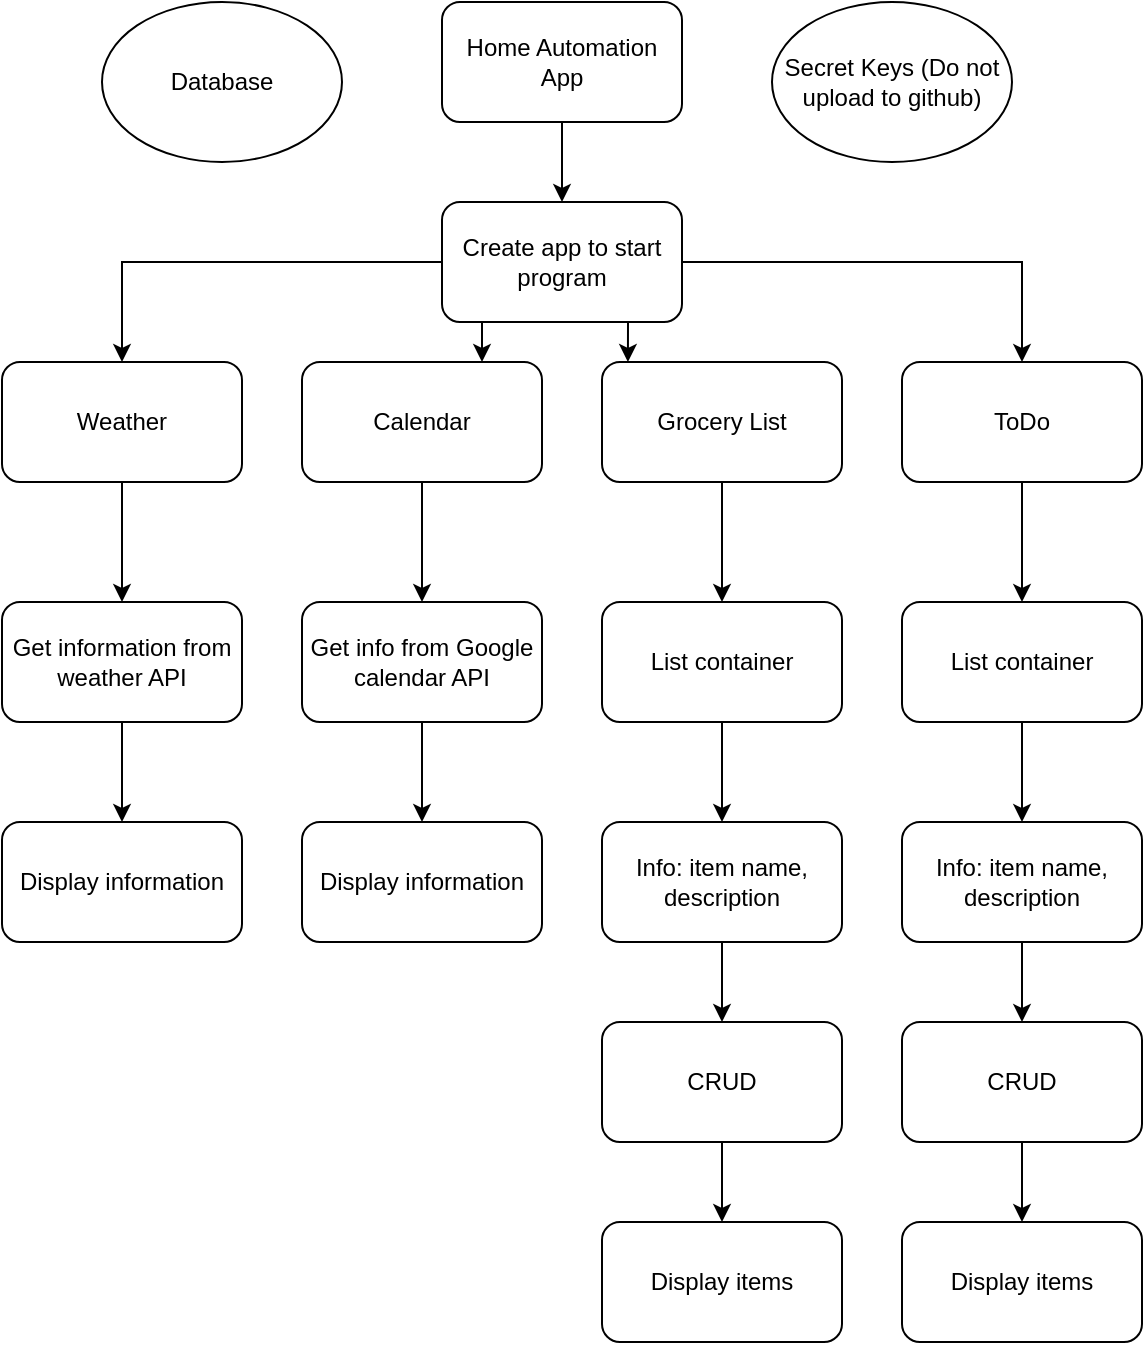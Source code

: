 <mxfile version="13.3.1" type="google"><diagram id="U57mCsvqCf0j3qUWF5SH" name="Page-1"><mxGraphModel dx="582" dy="1553" grid="1" gridSize="10" guides="1" tooltips="1" connect="1" arrows="1" fold="1" page="1" pageScale="1" pageWidth="850" pageHeight="1100" math="0" shadow="0"><root><mxCell id="0"/><mxCell id="1" parent="0"/><mxCell id="IXSaTzdfyVYUUg5dlfVt-25" value="" style="edgeStyle=orthogonalEdgeStyle;rounded=0;orthogonalLoop=1;jettySize=auto;html=1;" parent="1" source="IXSaTzdfyVYUUg5dlfVt-1" target="IXSaTzdfyVYUUg5dlfVt-2" edge="1"><mxGeometry relative="1" as="geometry"/></mxCell><mxCell id="IXSaTzdfyVYUUg5dlfVt-1" value="Home Automation App" style="rounded=1;whiteSpace=wrap;html=1;" parent="1" vertex="1"><mxGeometry x="260" y="60" width="120" height="60" as="geometry"/></mxCell><mxCell id="IXSaTzdfyVYUUg5dlfVt-30" style="edgeStyle=orthogonalEdgeStyle;rounded=0;orthogonalLoop=1;jettySize=auto;html=1;exitX=0.25;exitY=1;exitDx=0;exitDy=0;entryX=0.75;entryY=0;entryDx=0;entryDy=0;" parent="1" source="IXSaTzdfyVYUUg5dlfVt-2" target="IXSaTzdfyVYUUg5dlfVt-5" edge="1"><mxGeometry relative="1" as="geometry"/></mxCell><mxCell id="IXSaTzdfyVYUUg5dlfVt-31" style="edgeStyle=orthogonalEdgeStyle;rounded=0;orthogonalLoop=1;jettySize=auto;html=1;exitX=0.75;exitY=1;exitDx=0;exitDy=0;entryX=0.108;entryY=0;entryDx=0;entryDy=0;entryPerimeter=0;" parent="1" source="IXSaTzdfyVYUUg5dlfVt-2" target="IXSaTzdfyVYUUg5dlfVt-4" edge="1"><mxGeometry relative="1" as="geometry"/></mxCell><mxCell id="IXSaTzdfyVYUUg5dlfVt-32" style="edgeStyle=orthogonalEdgeStyle;rounded=0;orthogonalLoop=1;jettySize=auto;html=1;exitX=0;exitY=0.5;exitDx=0;exitDy=0;entryX=0.5;entryY=0;entryDx=0;entryDy=0;" parent="1" source="IXSaTzdfyVYUUg5dlfVt-2" target="IXSaTzdfyVYUUg5dlfVt-6" edge="1"><mxGeometry relative="1" as="geometry"/></mxCell><mxCell id="IXSaTzdfyVYUUg5dlfVt-33" style="edgeStyle=orthogonalEdgeStyle;rounded=0;orthogonalLoop=1;jettySize=auto;html=1;exitX=1;exitY=0.5;exitDx=0;exitDy=0;entryX=0.5;entryY=0;entryDx=0;entryDy=0;" parent="1" source="IXSaTzdfyVYUUg5dlfVt-2" target="IXSaTzdfyVYUUg5dlfVt-3" edge="1"><mxGeometry relative="1" as="geometry"/></mxCell><mxCell id="IXSaTzdfyVYUUg5dlfVt-2" value="Create app to start program" style="rounded=1;whiteSpace=wrap;html=1;" parent="1" vertex="1"><mxGeometry x="260" y="160" width="120" height="60" as="geometry"/></mxCell><mxCell id="IXSaTzdfyVYUUg5dlfVt-34" style="edgeStyle=orthogonalEdgeStyle;rounded=0;orthogonalLoop=1;jettySize=auto;html=1;exitX=0.5;exitY=1;exitDx=0;exitDy=0;entryX=0.5;entryY=0;entryDx=0;entryDy=0;" parent="1" source="IXSaTzdfyVYUUg5dlfVt-3" target="IXSaTzdfyVYUUg5dlfVt-11" edge="1"><mxGeometry relative="1" as="geometry"/></mxCell><mxCell id="IXSaTzdfyVYUUg5dlfVt-3" value="ToDo" style="rounded=1;whiteSpace=wrap;html=1;" parent="1" vertex="1"><mxGeometry x="490" y="240" width="120" height="60" as="geometry"/></mxCell><mxCell id="IXSaTzdfyVYUUg5dlfVt-43" style="edgeStyle=orthogonalEdgeStyle;rounded=0;orthogonalLoop=1;jettySize=auto;html=1;exitX=0.5;exitY=1;exitDx=0;exitDy=0;entryX=0.5;entryY=0;entryDx=0;entryDy=0;" parent="1" source="IXSaTzdfyVYUUg5dlfVt-4" target="IXSaTzdfyVYUUg5dlfVt-12" edge="1"><mxGeometry relative="1" as="geometry"/></mxCell><mxCell id="IXSaTzdfyVYUUg5dlfVt-4" value="Grocery List" style="rounded=1;whiteSpace=wrap;html=1;" parent="1" vertex="1"><mxGeometry x="340" y="240" width="120" height="60" as="geometry"/></mxCell><mxCell id="IXSaTzdfyVYUUg5dlfVt-41" style="edgeStyle=orthogonalEdgeStyle;rounded=0;orthogonalLoop=1;jettySize=auto;html=1;exitX=0.5;exitY=1;exitDx=0;exitDy=0;entryX=0.5;entryY=0;entryDx=0;entryDy=0;" parent="1" source="IXSaTzdfyVYUUg5dlfVt-5" target="IXSaTzdfyVYUUg5dlfVt-10" edge="1"><mxGeometry relative="1" as="geometry"/></mxCell><mxCell id="IXSaTzdfyVYUUg5dlfVt-5" value="Calendar" style="rounded=1;whiteSpace=wrap;html=1;" parent="1" vertex="1"><mxGeometry x="190" y="240" width="120" height="60" as="geometry"/></mxCell><mxCell id="IXSaTzdfyVYUUg5dlfVt-39" style="edgeStyle=orthogonalEdgeStyle;rounded=0;orthogonalLoop=1;jettySize=auto;html=1;exitX=0.5;exitY=1;exitDx=0;exitDy=0;entryX=0.5;entryY=0;entryDx=0;entryDy=0;" parent="1" source="IXSaTzdfyVYUUg5dlfVt-6" target="IXSaTzdfyVYUUg5dlfVt-9" edge="1"><mxGeometry relative="1" as="geometry"/></mxCell><mxCell id="IXSaTzdfyVYUUg5dlfVt-6" value="Weather" style="rounded=1;whiteSpace=wrap;html=1;" parent="1" vertex="1"><mxGeometry x="40" y="240" width="120" height="60" as="geometry"/></mxCell><mxCell id="IXSaTzdfyVYUUg5dlfVt-7" value="Database" style="ellipse;whiteSpace=wrap;html=1;" parent="1" vertex="1"><mxGeometry x="90" y="60" width="120" height="80" as="geometry"/></mxCell><mxCell id="IXSaTzdfyVYUUg5dlfVt-8" value="Secret Keys (Do not upload to github)" style="ellipse;whiteSpace=wrap;html=1;" parent="1" vertex="1"><mxGeometry x="425" y="60" width="120" height="80" as="geometry"/></mxCell><mxCell id="IXSaTzdfyVYUUg5dlfVt-40" style="edgeStyle=orthogonalEdgeStyle;rounded=0;orthogonalLoop=1;jettySize=auto;html=1;exitX=0.5;exitY=1;exitDx=0;exitDy=0;entryX=0.5;entryY=0;entryDx=0;entryDy=0;" parent="1" source="IXSaTzdfyVYUUg5dlfVt-9" target="IXSaTzdfyVYUUg5dlfVt-13" edge="1"><mxGeometry relative="1" as="geometry"/></mxCell><mxCell id="IXSaTzdfyVYUUg5dlfVt-9" value="Get information from weather API" style="rounded=1;whiteSpace=wrap;html=1;" parent="1" vertex="1"><mxGeometry x="40" y="360" width="120" height="60" as="geometry"/></mxCell><mxCell id="IXSaTzdfyVYUUg5dlfVt-42" style="edgeStyle=orthogonalEdgeStyle;rounded=0;orthogonalLoop=1;jettySize=auto;html=1;exitX=0.5;exitY=1;exitDx=0;exitDy=0;entryX=0.5;entryY=0;entryDx=0;entryDy=0;" parent="1" source="IXSaTzdfyVYUUg5dlfVt-10" target="IXSaTzdfyVYUUg5dlfVt-14" edge="1"><mxGeometry relative="1" as="geometry"/></mxCell><mxCell id="IXSaTzdfyVYUUg5dlfVt-10" value="Get info from Google calendar API" style="rounded=1;whiteSpace=wrap;html=1;" parent="1" vertex="1"><mxGeometry x="190" y="360" width="120" height="60" as="geometry"/></mxCell><mxCell id="IXSaTzdfyVYUUg5dlfVt-35" style="edgeStyle=orthogonalEdgeStyle;rounded=0;orthogonalLoop=1;jettySize=auto;html=1;exitX=0.5;exitY=1;exitDx=0;exitDy=0;" parent="1" source="IXSaTzdfyVYUUg5dlfVt-11" target="IXSaTzdfyVYUUg5dlfVt-19" edge="1"><mxGeometry relative="1" as="geometry"/></mxCell><mxCell id="IXSaTzdfyVYUUg5dlfVt-11" value="List container" style="rounded=1;whiteSpace=wrap;html=1;" parent="1" vertex="1"><mxGeometry x="490" y="360" width="120" height="60" as="geometry"/></mxCell><mxCell id="IXSaTzdfyVYUUg5dlfVt-44" style="edgeStyle=orthogonalEdgeStyle;rounded=0;orthogonalLoop=1;jettySize=auto;html=1;exitX=0.5;exitY=1;exitDx=0;exitDy=0;entryX=0.5;entryY=0;entryDx=0;entryDy=0;" parent="1" source="IXSaTzdfyVYUUg5dlfVt-12" target="IXSaTzdfyVYUUg5dlfVt-20" edge="1"><mxGeometry relative="1" as="geometry"/></mxCell><mxCell id="IXSaTzdfyVYUUg5dlfVt-12" value="List container" style="rounded=1;whiteSpace=wrap;html=1;" parent="1" vertex="1"><mxGeometry x="340" y="360" width="120" height="60" as="geometry"/></mxCell><mxCell id="IXSaTzdfyVYUUg5dlfVt-13" value="Display information" style="rounded=1;whiteSpace=wrap;html=1;" parent="1" vertex="1"><mxGeometry x="40" y="470" width="120" height="60" as="geometry"/></mxCell><mxCell id="IXSaTzdfyVYUUg5dlfVt-14" value="Display information" style="rounded=1;whiteSpace=wrap;html=1;" parent="1" vertex="1"><mxGeometry x="190" y="470" width="120" height="60" as="geometry"/></mxCell><mxCell id="IXSaTzdfyVYUUg5dlfVt-15" value="Display items" style="rounded=1;whiteSpace=wrap;html=1;" parent="1" vertex="1"><mxGeometry x="490" y="670" width="120" height="60" as="geometry"/></mxCell><mxCell id="IXSaTzdfyVYUUg5dlfVt-16" value="Display items" style="rounded=1;whiteSpace=wrap;html=1;" parent="1" vertex="1"><mxGeometry x="340" y="670" width="120" height="60" as="geometry"/></mxCell><mxCell id="IXSaTzdfyVYUUg5dlfVt-37" style="edgeStyle=orthogonalEdgeStyle;rounded=0;orthogonalLoop=1;jettySize=auto;html=1;exitX=0.5;exitY=1;exitDx=0;exitDy=0;entryX=0.5;entryY=0;entryDx=0;entryDy=0;" parent="1" source="IXSaTzdfyVYUUg5dlfVt-17" target="IXSaTzdfyVYUUg5dlfVt-15" edge="1"><mxGeometry relative="1" as="geometry"/></mxCell><mxCell id="IXSaTzdfyVYUUg5dlfVt-17" value="CRUD" style="rounded=1;whiteSpace=wrap;html=1;" parent="1" vertex="1"><mxGeometry x="490" y="570" width="120" height="60" as="geometry"/></mxCell><mxCell id="IXSaTzdfyVYUUg5dlfVt-38" style="edgeStyle=orthogonalEdgeStyle;rounded=0;orthogonalLoop=1;jettySize=auto;html=1;exitX=0.5;exitY=1;exitDx=0;exitDy=0;entryX=0.5;entryY=0;entryDx=0;entryDy=0;" parent="1" source="IXSaTzdfyVYUUg5dlfVt-18" target="IXSaTzdfyVYUUg5dlfVt-16" edge="1"><mxGeometry relative="1" as="geometry"/></mxCell><mxCell id="IXSaTzdfyVYUUg5dlfVt-18" value="CRUD" style="rounded=1;whiteSpace=wrap;html=1;" parent="1" vertex="1"><mxGeometry x="340" y="570" width="120" height="60" as="geometry"/></mxCell><mxCell id="IXSaTzdfyVYUUg5dlfVt-36" style="edgeStyle=orthogonalEdgeStyle;rounded=0;orthogonalLoop=1;jettySize=auto;html=1;exitX=0.5;exitY=1;exitDx=0;exitDy=0;entryX=0.5;entryY=0;entryDx=0;entryDy=0;" parent="1" source="IXSaTzdfyVYUUg5dlfVt-19" target="IXSaTzdfyVYUUg5dlfVt-17" edge="1"><mxGeometry relative="1" as="geometry"/></mxCell><mxCell id="IXSaTzdfyVYUUg5dlfVt-19" value="Info: item name, description" style="rounded=1;whiteSpace=wrap;html=1;" parent="1" vertex="1"><mxGeometry x="490" y="470" width="120" height="60" as="geometry"/></mxCell><mxCell id="IXSaTzdfyVYUUg5dlfVt-45" style="edgeStyle=orthogonalEdgeStyle;rounded=0;orthogonalLoop=1;jettySize=auto;html=1;exitX=0.5;exitY=1;exitDx=0;exitDy=0;entryX=0.5;entryY=0;entryDx=0;entryDy=0;" parent="1" source="IXSaTzdfyVYUUg5dlfVt-20" target="IXSaTzdfyVYUUg5dlfVt-18" edge="1"><mxGeometry relative="1" as="geometry"/></mxCell><mxCell id="IXSaTzdfyVYUUg5dlfVt-20" value="Info: item name, description" style="rounded=1;whiteSpace=wrap;html=1;" parent="1" vertex="1"><mxGeometry x="340" y="470" width="120" height="60" as="geometry"/></mxCell></root></mxGraphModel></diagram></mxfile>